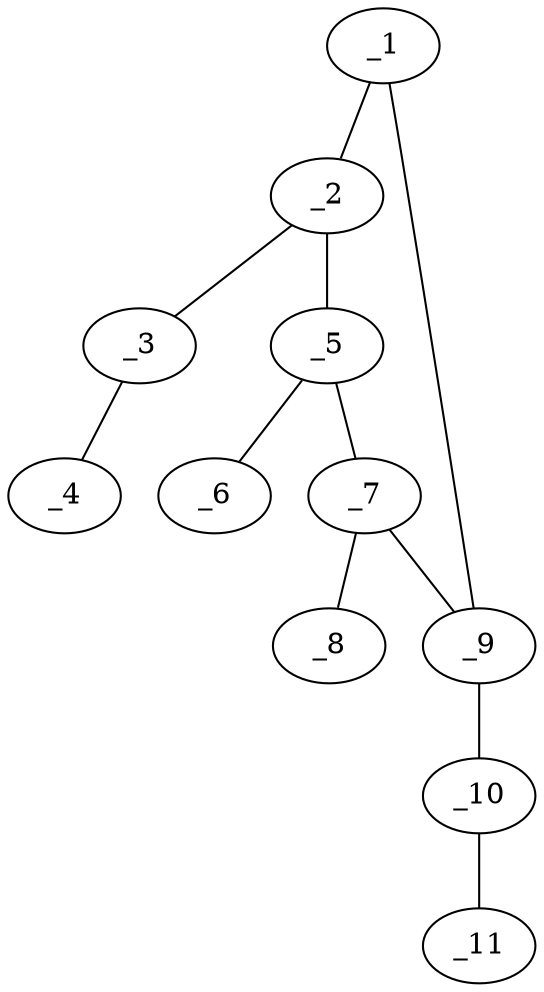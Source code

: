graph molid624987 {
	_1	 [charge=0,
		chem=4,
		symbol="N  ",
		x="4.2601",
		y="-0.4081"];
	_2	 [charge=0,
		chem=1,
		symbol="C  ",
		x="4.5691",
		y="0.5429"];
	_1 -- _2	 [valence=1];
	_9	 [charge=0,
		chem=1,
		symbol="C  ",
		x="3.2601",
		y="-0.4081"];
	_1 -- _9	 [valence=1];
	_3	 [charge=0,
		chem=1,
		symbol="C  ",
		x="5.5201",
		y="0.8519"];
	_2 -- _3	 [valence=1];
	_5	 [charge=0,
		chem=1,
		symbol="C  ",
		x="3.7601",
		y="1.1307"];
	_2 -- _5	 [valence=1];
	_4	 [charge=0,
		chem=2,
		symbol="O  ",
		x="6.2633",
		y="0.1828"];
	_3 -- _4	 [valence=1];
	_6	 [charge=0,
		chem=2,
		symbol="O  ",
		x="3.7601",
		y="2.1307"];
	_5 -- _6	 [valence=1];
	_7	 [charge=0,
		chem=1,
		symbol="C  ",
		x="2.9511",
		y="0.5429"];
	_5 -- _7	 [valence=1];
	_8	 [charge=0,
		chem=2,
		symbol="O  ",
		x=2,
		y="0.8519"];
	_7 -- _8	 [valence=1];
	_7 -- _9	 [valence=1];
	_10	 [charge=0,
		chem=1,
		symbol="C  ",
		x="2.6723",
		y="-1.2172"];
	_9 -- _10	 [valence=1];
	_11	 [charge=0,
		chem=2,
		symbol="O  ",
		x="3.079",
		y="-2.1307"];
	_10 -- _11	 [valence=1];
}
